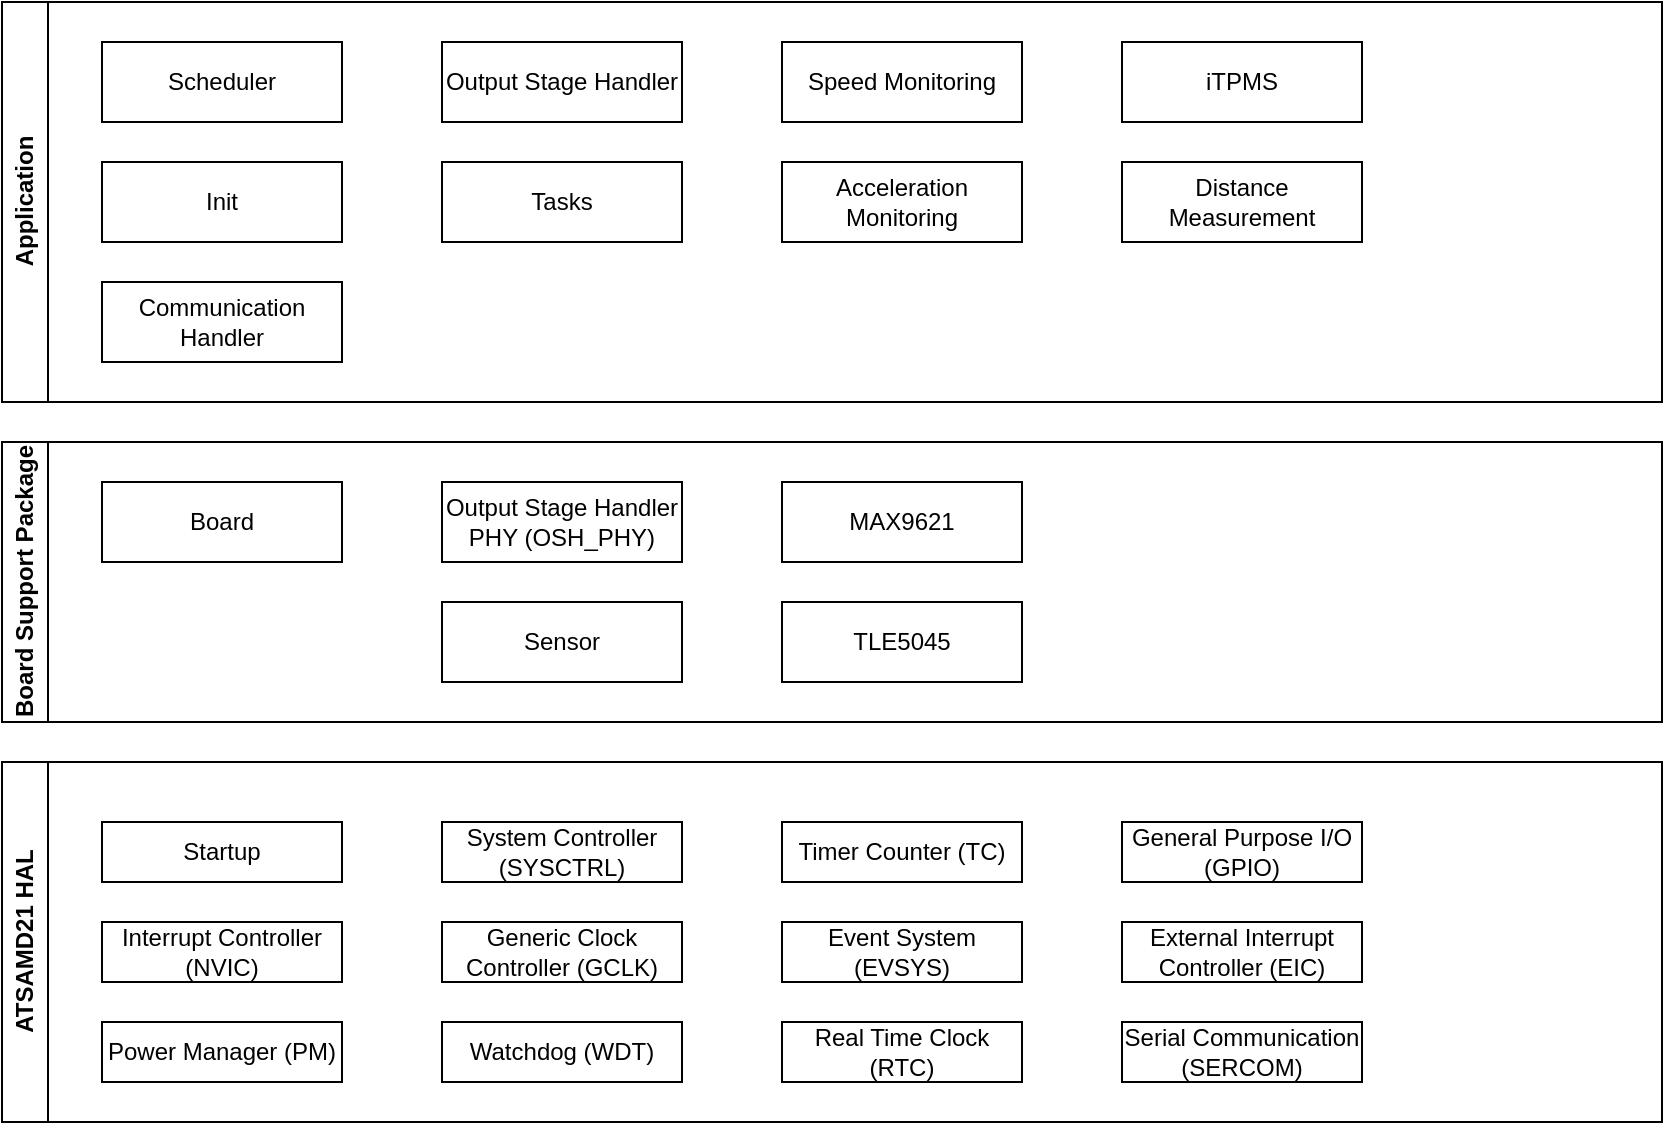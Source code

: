 <mxfile>
    <diagram id="llTFPPFP62KqqNUjBacO" name="Page-1">
        <mxGraphModel dx="899" dy="1089" grid="1" gridSize="10" guides="1" tooltips="1" connect="1" arrows="1" fold="1" page="1" pageScale="1" pageWidth="850" pageHeight="1100" math="0" shadow="0">
            <root>
                <mxCell id="0"/>
                <mxCell id="1" parent="0"/>
                <mxCell id="5" value="ATSAMD21 HAL" style="swimlane;horizontal=0;whiteSpace=wrap;html=1;" vertex="1" parent="1">
                    <mxGeometry x="10" y="390" width="830" height="180" as="geometry"/>
                </mxCell>
                <mxCell id="4" value="Watchdog (WDT)" style="rounded=0;whiteSpace=wrap;html=1;" vertex="1" parent="5">
                    <mxGeometry x="220" y="130" width="120" height="30" as="geometry"/>
                </mxCell>
                <mxCell id="6" value="Timer Counter (TC)" style="rounded=0;whiteSpace=wrap;html=1;" vertex="1" parent="5">
                    <mxGeometry x="390" y="30" width="120" height="30" as="geometry"/>
                </mxCell>
                <mxCell id="7" value="General Purpose I/O (GPIO)" style="rounded=0;whiteSpace=wrap;html=1;" vertex="1" parent="5">
                    <mxGeometry x="560" y="30" width="120" height="30" as="geometry"/>
                </mxCell>
                <mxCell id="8" value="Power Manager (PM)" style="rounded=0;whiteSpace=wrap;html=1;" vertex="1" parent="5">
                    <mxGeometry x="50" y="130" width="120" height="30" as="geometry"/>
                </mxCell>
                <mxCell id="9" value="Generic Clock Controller (GCLK)" style="rounded=0;whiteSpace=wrap;html=1;" vertex="1" parent="5">
                    <mxGeometry x="220" y="80" width="120" height="30" as="geometry"/>
                </mxCell>
                <mxCell id="10" value="Event System (EVSYS)" style="rounded=0;whiteSpace=wrap;html=1;" vertex="1" parent="5">
                    <mxGeometry x="390" y="80" width="120" height="30" as="geometry"/>
                </mxCell>
                <mxCell id="11" value="Real Time Clock (RTC)" style="rounded=0;whiteSpace=wrap;html=1;" vertex="1" parent="5">
                    <mxGeometry x="390" y="130" width="120" height="30" as="geometry"/>
                </mxCell>
                <mxCell id="12" value="Interrupt Controller (NVIC)" style="rounded=0;whiteSpace=wrap;html=1;" vertex="1" parent="5">
                    <mxGeometry x="50" y="80" width="120" height="30" as="geometry"/>
                </mxCell>
                <mxCell id="13" value="External Interrupt Controller (EIC)" style="rounded=0;whiteSpace=wrap;html=1;" vertex="1" parent="5">
                    <mxGeometry x="560" y="80" width="120" height="30" as="geometry"/>
                </mxCell>
                <mxCell id="15" value="Startup" style="rounded=0;whiteSpace=wrap;html=1;" vertex="1" parent="5">
                    <mxGeometry x="50" y="30" width="120" height="30" as="geometry"/>
                </mxCell>
                <mxCell id="16" value="Serial Communication (SERCOM)" style="rounded=0;whiteSpace=wrap;html=1;" vertex="1" parent="5">
                    <mxGeometry x="560" y="130" width="120" height="30" as="geometry"/>
                </mxCell>
                <mxCell id="14" value="System Controller (SYSCTRL)" style="rounded=0;whiteSpace=wrap;html=1;" vertex="1" parent="5">
                    <mxGeometry x="220" y="30" width="120" height="30" as="geometry"/>
                </mxCell>
                <mxCell id="17" value="Board Support Package" style="swimlane;horizontal=0;whiteSpace=wrap;html=1;" vertex="1" parent="1">
                    <mxGeometry x="10" y="230" width="830" height="140" as="geometry"/>
                </mxCell>
                <mxCell id="18" value="Board" style="rounded=0;whiteSpace=wrap;html=1;" vertex="1" parent="17">
                    <mxGeometry x="50" y="20" width="120" height="40" as="geometry"/>
                </mxCell>
                <mxCell id="19" value="Output Stage Handler PHY (OSH_PHY)" style="rounded=0;whiteSpace=wrap;html=1;" vertex="1" parent="17">
                    <mxGeometry x="220" y="20" width="120" height="40" as="geometry"/>
                </mxCell>
                <mxCell id="20" value="Sensor" style="rounded=0;whiteSpace=wrap;html=1;" vertex="1" parent="17">
                    <mxGeometry x="220" y="80" width="120" height="40" as="geometry"/>
                </mxCell>
                <mxCell id="22" value="MAX9621" style="rounded=0;whiteSpace=wrap;html=1;" vertex="1" parent="17">
                    <mxGeometry x="390" y="20" width="120" height="40" as="geometry"/>
                </mxCell>
                <mxCell id="23" value="TLE5045" style="rounded=0;whiteSpace=wrap;html=1;" vertex="1" parent="17">
                    <mxGeometry x="390" y="80" width="120" height="40" as="geometry"/>
                </mxCell>
                <mxCell id="25" value="Application" style="swimlane;horizontal=0;whiteSpace=wrap;html=1;" vertex="1" parent="1">
                    <mxGeometry x="10" y="10" width="830" height="200" as="geometry"/>
                </mxCell>
                <mxCell id="39" value="Scheduler" style="rounded=0;whiteSpace=wrap;html=1;" vertex="1" parent="25">
                    <mxGeometry x="50" y="20" width="120" height="40" as="geometry"/>
                </mxCell>
                <mxCell id="40" value="Output Stage Handler" style="rounded=0;whiteSpace=wrap;html=1;" vertex="1" parent="25">
                    <mxGeometry x="220" y="20" width="120" height="40" as="geometry"/>
                </mxCell>
                <mxCell id="41" value="Tasks" style="rounded=0;whiteSpace=wrap;html=1;" vertex="1" parent="25">
                    <mxGeometry x="220" y="80" width="120" height="40" as="geometry"/>
                </mxCell>
                <mxCell id="42" value="Init" style="rounded=0;whiteSpace=wrap;html=1;" vertex="1" parent="25">
                    <mxGeometry x="50" y="80" width="120" height="40" as="geometry"/>
                </mxCell>
                <mxCell id="43" value="Speed Monitoring" style="rounded=0;whiteSpace=wrap;html=1;" vertex="1" parent="25">
                    <mxGeometry x="390" y="20" width="120" height="40" as="geometry"/>
                </mxCell>
                <mxCell id="44" value="iTPMS" style="rounded=0;whiteSpace=wrap;html=1;" vertex="1" parent="25">
                    <mxGeometry x="560" y="20" width="120" height="40" as="geometry"/>
                </mxCell>
                <mxCell id="45" value="Acceleration Monitoring" style="rounded=0;whiteSpace=wrap;html=1;" vertex="1" parent="25">
                    <mxGeometry x="390" y="80" width="120" height="40" as="geometry"/>
                </mxCell>
                <mxCell id="46" value="Distance Measurement" style="rounded=0;whiteSpace=wrap;html=1;" vertex="1" parent="25">
                    <mxGeometry x="560" y="80" width="120" height="40" as="geometry"/>
                </mxCell>
                <mxCell id="47" value="Communication&lt;br&gt;Handler" style="rounded=0;whiteSpace=wrap;html=1;" vertex="1" parent="25">
                    <mxGeometry x="50" y="140" width="120" height="40" as="geometry"/>
                </mxCell>
            </root>
        </mxGraphModel>
    </diagram>
</mxfile>